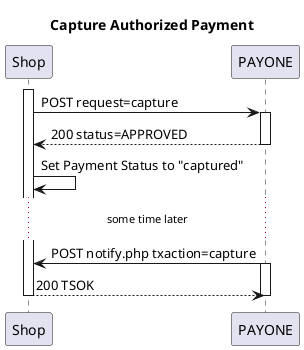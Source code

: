 @startuml
title Capture Authorized Payment

participant Shop
participant PAYONE

activate Shop

Shop -> PAYONE: POST request=capture
activate PAYONE
PAYONE --> Shop: 200 status=APPROVED
deactivate PAYONE
Shop -> Shop: Set Payment Status to "captured"

...some time later...

PAYONE -> Shop: POST notify.php txaction=capture
activate PAYONE
Shop --> PAYONE: 200 TSOK
deactivate PAYONE

deactivate Shop

@enduml
